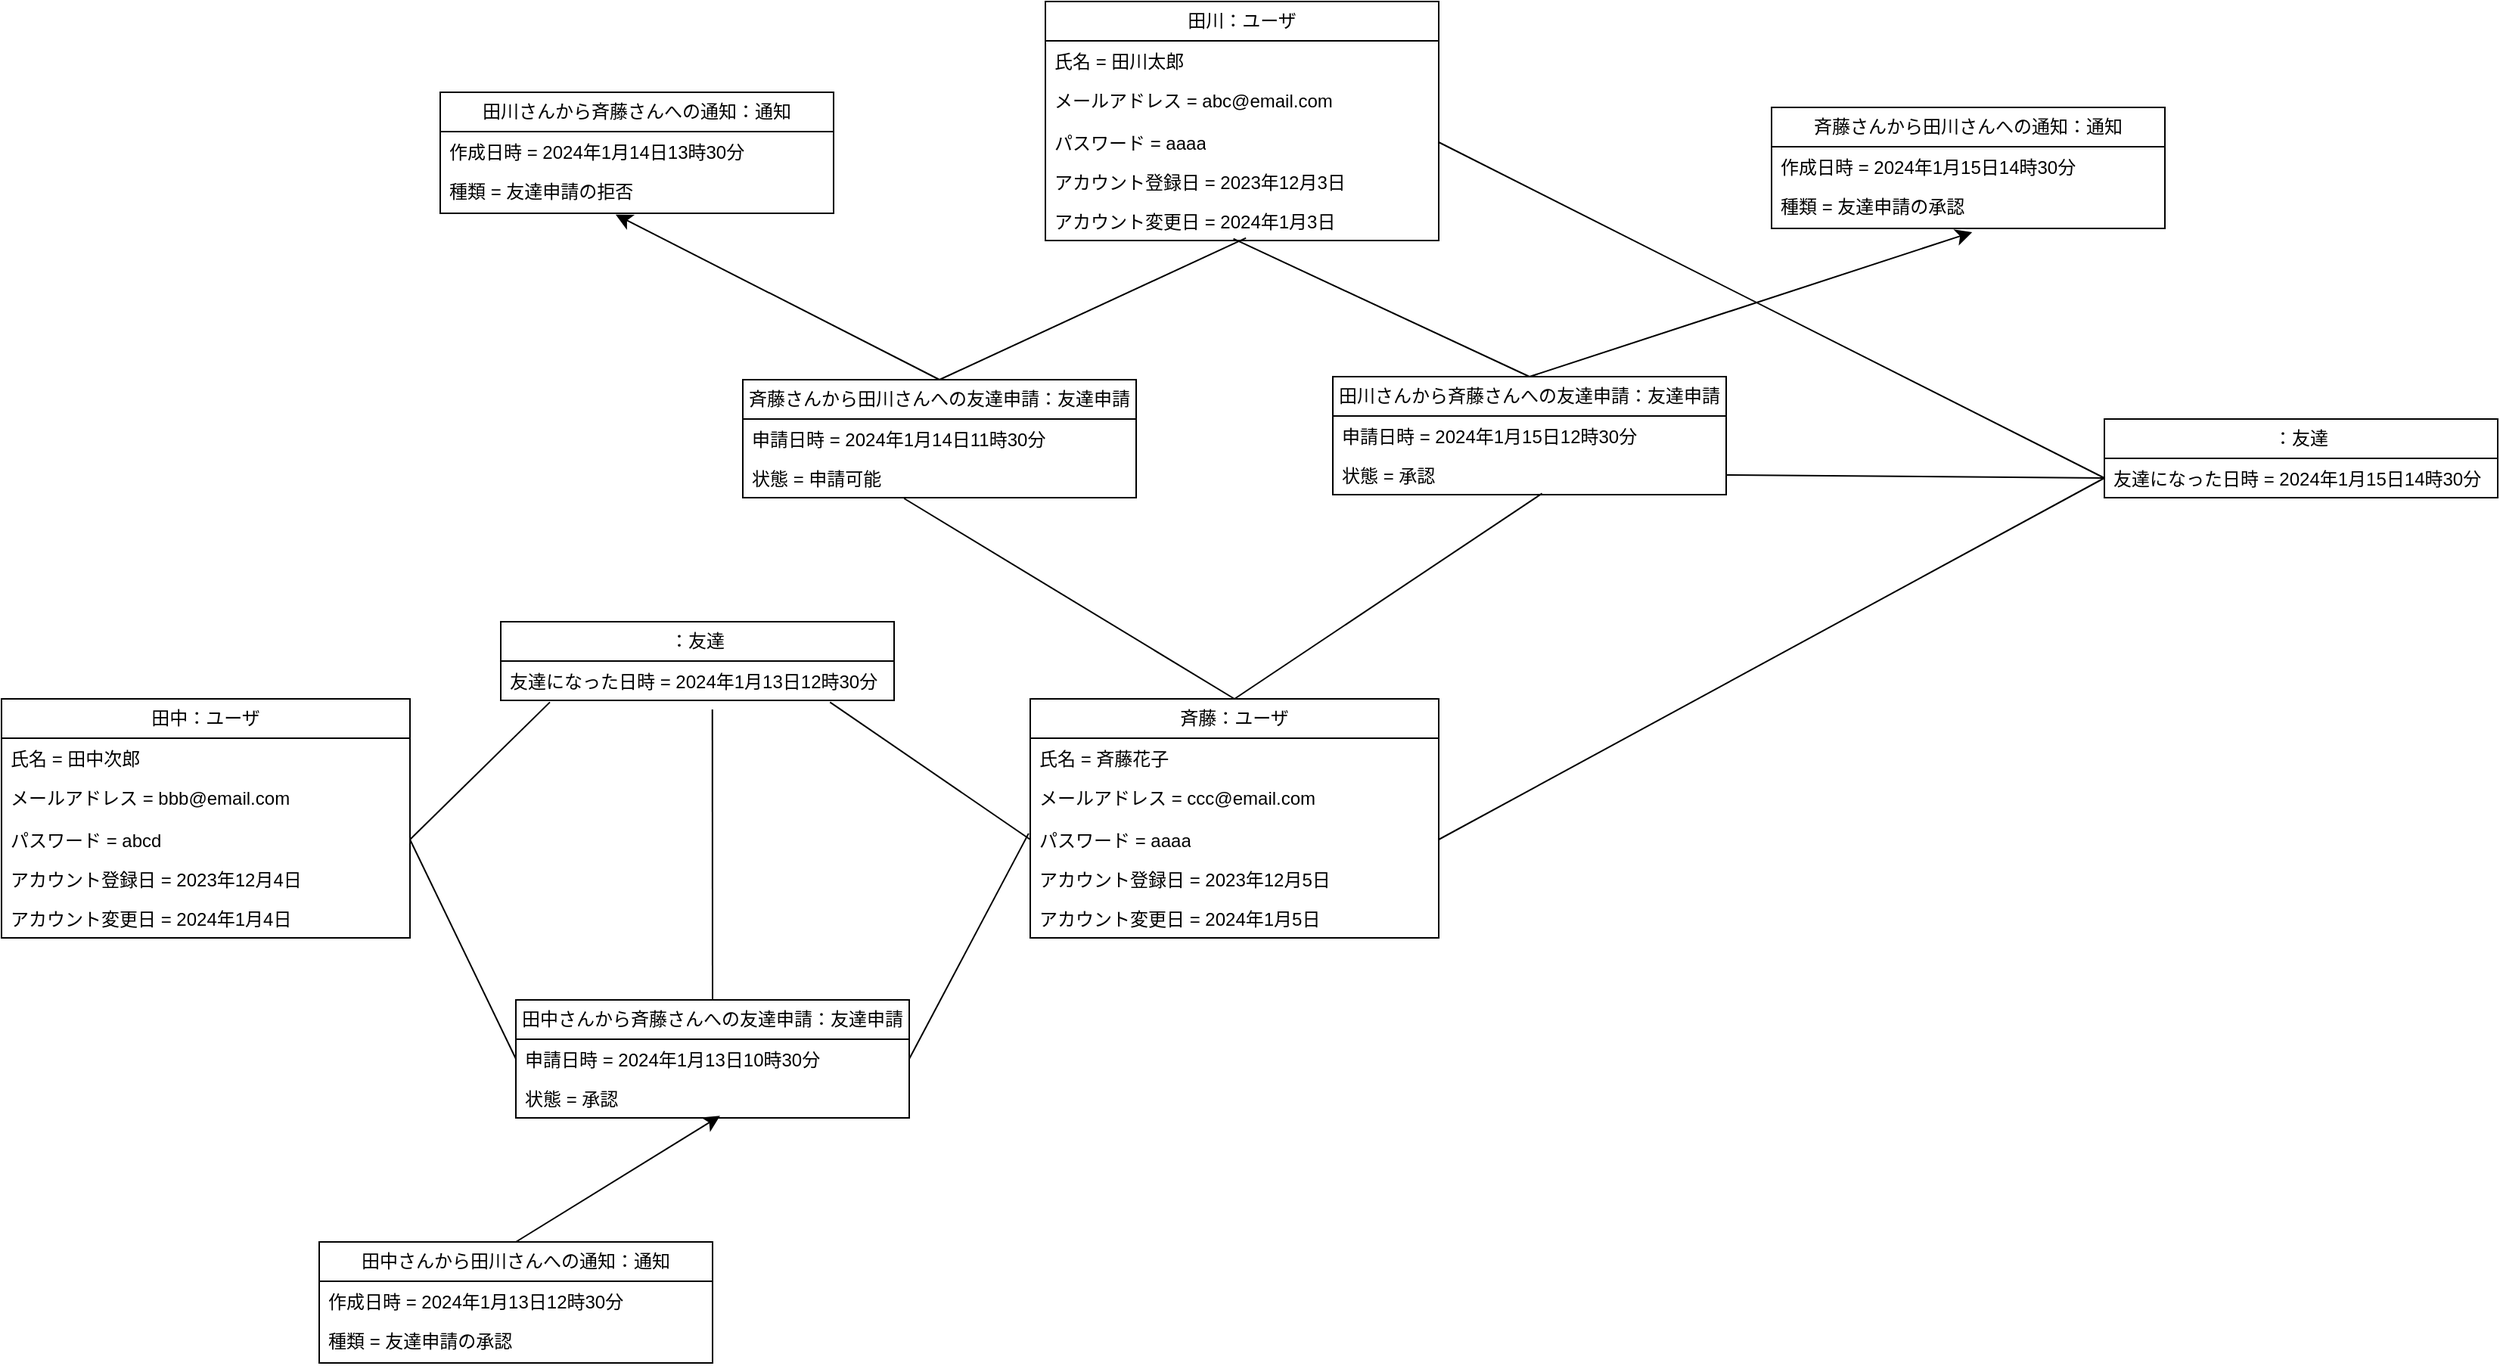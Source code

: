 <mxfile version="22.1.20" type="device">
  <diagram name="ページ1" id="yKGSKwx2iApxRbMb-iql">
    <mxGraphModel dx="1888" dy="1459" grid="1" gridSize="10" guides="1" tooltips="1" connect="1" arrows="1" fold="1" page="0" pageScale="1" pageWidth="827" pageHeight="1169" math="0" shadow="0">
      <root>
        <mxCell id="0" />
        <mxCell id="1" parent="0" />
        <mxCell id="5jU9OnGaMAhgYZFJMl4r-13" style="edgeStyle=none;curved=1;rounded=0;orthogonalLoop=1;jettySize=auto;html=1;exitX=0.5;exitY=0;exitDx=0;exitDy=0;entryX=0.538;entryY=1.231;entryDx=0;entryDy=0;fontSize=12;startSize=8;endSize=8;entryPerimeter=0;endArrow=none;endFill=0;" parent="1" source="u8juwu7gdZ8zy1GhN_T0-1" target="5jU9OnGaMAhgYZFJMl4r-25" edge="1">
          <mxGeometry relative="1" as="geometry">
            <mxPoint x="380" y="-170" as="targetPoint" />
          </mxGeometry>
        </mxCell>
        <mxCell id="u8juwu7gdZ8zy1GhN_T0-1" value="田中さんから斉藤さんへの友達申請：友達申請" style="swimlane;fontStyle=0;childLayout=stackLayout;horizontal=1;startSize=26;fillColor=none;horizontalStack=0;resizeParent=1;resizeParentMax=0;resizeLast=0;collapsible=1;marginBottom=0;whiteSpace=wrap;html=1;" parent="1" vertex="1">
          <mxGeometry x="250" y="-40" width="260" height="78" as="geometry" />
        </mxCell>
        <mxCell id="u8juwu7gdZ8zy1GhN_T0-2" value="申請日時 =&amp;nbsp;2024年1月13日10時30分" style="text;strokeColor=none;fillColor=none;align=left;verticalAlign=top;spacingLeft=4;spacingRight=4;overflow=hidden;rotatable=0;points=[[0,0.5],[1,0.5]];portConstraint=eastwest;whiteSpace=wrap;html=1;" parent="u8juwu7gdZ8zy1GhN_T0-1" vertex="1">
          <mxGeometry y="26" width="260" height="26" as="geometry" />
        </mxCell>
        <mxCell id="u8juwu7gdZ8zy1GhN_T0-3" value="状態 = 承認" style="text;strokeColor=none;fillColor=none;align=left;verticalAlign=top;spacingLeft=4;spacingRight=4;overflow=hidden;rotatable=0;points=[[0,0.5],[1,0.5]];portConstraint=eastwest;whiteSpace=wrap;html=1;" parent="u8juwu7gdZ8zy1GhN_T0-1" vertex="1">
          <mxGeometry y="52" width="260" height="26" as="geometry" />
        </mxCell>
        <mxCell id="u8juwu7gdZ8zy1GhN_T0-6" value="田中：ユーザ" style="swimlane;fontStyle=0;childLayout=stackLayout;horizontal=1;startSize=26;fillColor=none;horizontalStack=0;resizeParent=1;resizeParentMax=0;resizeLast=0;collapsible=1;marginBottom=0;whiteSpace=wrap;html=1;" parent="1" vertex="1">
          <mxGeometry x="-90" y="-239" width="270" height="158" as="geometry" />
        </mxCell>
        <mxCell id="u8juwu7gdZ8zy1GhN_T0-7" value="氏名 = 田中次郎" style="text;strokeColor=none;fillColor=none;align=left;verticalAlign=top;spacingLeft=4;spacingRight=4;overflow=hidden;rotatable=0;points=[[0,0.5],[1,0.5]];portConstraint=eastwest;whiteSpace=wrap;html=1;" parent="u8juwu7gdZ8zy1GhN_T0-6" vertex="1">
          <mxGeometry y="26" width="270" height="26" as="geometry" />
        </mxCell>
        <mxCell id="u8juwu7gdZ8zy1GhN_T0-8" value="メールアドレス = bbb@email.com" style="text;strokeColor=none;fillColor=none;align=left;verticalAlign=top;spacingLeft=4;spacingRight=4;overflow=hidden;rotatable=0;points=[[0,0.5],[1,0.5]];portConstraint=eastwest;whiteSpace=wrap;html=1;" parent="u8juwu7gdZ8zy1GhN_T0-6" vertex="1">
          <mxGeometry y="52" width="270" height="28" as="geometry" />
        </mxCell>
        <mxCell id="u8juwu7gdZ8zy1GhN_T0-9" value="パスワード = abcd" style="text;strokeColor=none;fillColor=none;align=left;verticalAlign=top;spacingLeft=4;spacingRight=4;overflow=hidden;rotatable=0;points=[[0,0.5],[1,0.5]];portConstraint=eastwest;whiteSpace=wrap;html=1;" parent="u8juwu7gdZ8zy1GhN_T0-6" vertex="1">
          <mxGeometry y="80" width="270" height="26" as="geometry" />
        </mxCell>
        <mxCell id="u8juwu7gdZ8zy1GhN_T0-10" value="アカウント登録日 = 2023年12月4日" style="text;strokeColor=none;fillColor=none;align=left;verticalAlign=top;spacingLeft=4;spacingRight=4;overflow=hidden;rotatable=0;points=[[0,0.5],[1,0.5]];portConstraint=eastwest;whiteSpace=wrap;html=1;" parent="u8juwu7gdZ8zy1GhN_T0-6" vertex="1">
          <mxGeometry y="106" width="270" height="26" as="geometry" />
        </mxCell>
        <mxCell id="u8juwu7gdZ8zy1GhN_T0-11" value="アカウント変更日 = 2024年1月4日" style="text;strokeColor=none;fillColor=none;align=left;verticalAlign=top;spacingLeft=4;spacingRight=4;overflow=hidden;rotatable=0;points=[[0,0.5],[1,0.5]];portConstraint=eastwest;whiteSpace=wrap;html=1;" parent="u8juwu7gdZ8zy1GhN_T0-6" vertex="1">
          <mxGeometry y="132" width="270" height="26" as="geometry" />
        </mxCell>
        <mxCell id="u8juwu7gdZ8zy1GhN_T0-12" value="斉藤：ユーザ" style="swimlane;fontStyle=0;childLayout=stackLayout;horizontal=1;startSize=26;fillColor=none;horizontalStack=0;resizeParent=1;resizeParentMax=0;resizeLast=0;collapsible=1;marginBottom=0;whiteSpace=wrap;html=1;" parent="1" vertex="1">
          <mxGeometry x="590" y="-239" width="270" height="158" as="geometry" />
        </mxCell>
        <mxCell id="u8juwu7gdZ8zy1GhN_T0-13" value="氏名 = 斉藤花子" style="text;strokeColor=none;fillColor=none;align=left;verticalAlign=top;spacingLeft=4;spacingRight=4;overflow=hidden;rotatable=0;points=[[0,0.5],[1,0.5]];portConstraint=eastwest;whiteSpace=wrap;html=1;" parent="u8juwu7gdZ8zy1GhN_T0-12" vertex="1">
          <mxGeometry y="26" width="270" height="26" as="geometry" />
        </mxCell>
        <mxCell id="u8juwu7gdZ8zy1GhN_T0-14" value="メールアドレス = ccc@email.com" style="text;strokeColor=none;fillColor=none;align=left;verticalAlign=top;spacingLeft=4;spacingRight=4;overflow=hidden;rotatable=0;points=[[0,0.5],[1,0.5]];portConstraint=eastwest;whiteSpace=wrap;html=1;" parent="u8juwu7gdZ8zy1GhN_T0-12" vertex="1">
          <mxGeometry y="52" width="270" height="28" as="geometry" />
        </mxCell>
        <mxCell id="u8juwu7gdZ8zy1GhN_T0-15" value="パスワード = aaaa" style="text;strokeColor=none;fillColor=none;align=left;verticalAlign=top;spacingLeft=4;spacingRight=4;overflow=hidden;rotatable=0;points=[[0,0.5],[1,0.5]];portConstraint=eastwest;whiteSpace=wrap;html=1;" parent="u8juwu7gdZ8zy1GhN_T0-12" vertex="1">
          <mxGeometry y="80" width="270" height="26" as="geometry" />
        </mxCell>
        <mxCell id="u8juwu7gdZ8zy1GhN_T0-16" value="アカウント登録日 = 2023年12月5日" style="text;strokeColor=none;fillColor=none;align=left;verticalAlign=top;spacingLeft=4;spacingRight=4;overflow=hidden;rotatable=0;points=[[0,0.5],[1,0.5]];portConstraint=eastwest;whiteSpace=wrap;html=1;" parent="u8juwu7gdZ8zy1GhN_T0-12" vertex="1">
          <mxGeometry y="106" width="270" height="26" as="geometry" />
        </mxCell>
        <mxCell id="u8juwu7gdZ8zy1GhN_T0-17" value="アカウント変更日 = 2024年1月5日" style="text;strokeColor=none;fillColor=none;align=left;verticalAlign=top;spacingLeft=4;spacingRight=4;overflow=hidden;rotatable=0;points=[[0,0.5],[1,0.5]];portConstraint=eastwest;whiteSpace=wrap;html=1;" parent="u8juwu7gdZ8zy1GhN_T0-12" vertex="1">
          <mxGeometry y="132" width="270" height="26" as="geometry" />
        </mxCell>
        <mxCell id="u8juwu7gdZ8zy1GhN_T0-18" style="edgeStyle=none;curved=1;rounded=0;orthogonalLoop=1;jettySize=auto;html=1;exitX=1;exitY=0.5;exitDx=0;exitDy=0;entryX=0;entryY=0.5;entryDx=0;entryDy=0;fontSize=12;startSize=8;endSize=8;endArrow=none;endFill=0;" parent="1" source="u8juwu7gdZ8zy1GhN_T0-9" target="u8juwu7gdZ8zy1GhN_T0-2" edge="1">
          <mxGeometry relative="1" as="geometry" />
        </mxCell>
        <mxCell id="u8juwu7gdZ8zy1GhN_T0-19" style="edgeStyle=none;curved=1;rounded=0;orthogonalLoop=1;jettySize=auto;html=1;exitX=1;exitY=0.5;exitDx=0;exitDy=0;entryX=-0.004;entryY=0.344;entryDx=0;entryDy=0;entryPerimeter=0;fontSize=12;startSize=8;endSize=8;endArrow=none;endFill=0;" parent="1" source="u8juwu7gdZ8zy1GhN_T0-2" target="u8juwu7gdZ8zy1GhN_T0-15" edge="1">
          <mxGeometry relative="1" as="geometry" />
        </mxCell>
        <mxCell id="t8nr99b3wxwpr4dsEBpK-1" value="田川：ユーザ" style="swimlane;fontStyle=0;childLayout=stackLayout;horizontal=1;startSize=26;fillColor=none;horizontalStack=0;resizeParent=1;resizeParentMax=0;resizeLast=0;collapsible=1;marginBottom=0;whiteSpace=wrap;html=1;" parent="1" vertex="1">
          <mxGeometry x="600" y="-700" width="260" height="158" as="geometry" />
        </mxCell>
        <mxCell id="t8nr99b3wxwpr4dsEBpK-2" value="氏名 = 田川太郎" style="text;strokeColor=none;fillColor=none;align=left;verticalAlign=top;spacingLeft=4;spacingRight=4;overflow=hidden;rotatable=0;points=[[0,0.5],[1,0.5]];portConstraint=eastwest;whiteSpace=wrap;html=1;" parent="t8nr99b3wxwpr4dsEBpK-1" vertex="1">
          <mxGeometry y="26" width="260" height="26" as="geometry" />
        </mxCell>
        <mxCell id="t8nr99b3wxwpr4dsEBpK-3" value="メールアドレス = abc@email.com" style="text;strokeColor=none;fillColor=none;align=left;verticalAlign=top;spacingLeft=4;spacingRight=4;overflow=hidden;rotatable=0;points=[[0,0.5],[1,0.5]];portConstraint=eastwest;whiteSpace=wrap;html=1;" parent="t8nr99b3wxwpr4dsEBpK-1" vertex="1">
          <mxGeometry y="52" width="260" height="28" as="geometry" />
        </mxCell>
        <mxCell id="t8nr99b3wxwpr4dsEBpK-4" value="パスワード = aaaa" style="text;strokeColor=none;fillColor=none;align=left;verticalAlign=top;spacingLeft=4;spacingRight=4;overflow=hidden;rotatable=0;points=[[0,0.5],[1,0.5]];portConstraint=eastwest;whiteSpace=wrap;html=1;" parent="t8nr99b3wxwpr4dsEBpK-1" vertex="1">
          <mxGeometry y="80" width="260" height="26" as="geometry" />
        </mxCell>
        <mxCell id="t8nr99b3wxwpr4dsEBpK-5" value="アカウント登録日 = 2023年12月3日" style="text;strokeColor=none;fillColor=none;align=left;verticalAlign=top;spacingLeft=4;spacingRight=4;overflow=hidden;rotatable=0;points=[[0,0.5],[1,0.5]];portConstraint=eastwest;whiteSpace=wrap;html=1;" parent="t8nr99b3wxwpr4dsEBpK-1" vertex="1">
          <mxGeometry y="106" width="260" height="26" as="geometry" />
        </mxCell>
        <mxCell id="t8nr99b3wxwpr4dsEBpK-6" value="アカウント変更日 = 2024年1月3日" style="text;strokeColor=none;fillColor=none;align=left;verticalAlign=top;spacingLeft=4;spacingRight=4;overflow=hidden;rotatable=0;points=[[0,0.5],[1,0.5]];portConstraint=eastwest;whiteSpace=wrap;html=1;" parent="t8nr99b3wxwpr4dsEBpK-1" vertex="1">
          <mxGeometry y="132" width="260" height="26" as="geometry" />
        </mxCell>
        <mxCell id="t8nr99b3wxwpr4dsEBpK-7" value="田川さんから斉藤さんへの友達申請：友達申請" style="swimlane;fontStyle=0;childLayout=stackLayout;horizontal=1;startSize=26;fillColor=none;horizontalStack=0;resizeParent=1;resizeParentMax=0;resizeLast=0;collapsible=1;marginBottom=0;whiteSpace=wrap;html=1;" parent="1" vertex="1">
          <mxGeometry x="790" y="-452" width="260" height="78" as="geometry" />
        </mxCell>
        <mxCell id="t8nr99b3wxwpr4dsEBpK-8" value="申請日時 =&amp;nbsp;2024年1月15日12時30分" style="text;strokeColor=none;fillColor=none;align=left;verticalAlign=top;spacingLeft=4;spacingRight=4;overflow=hidden;rotatable=0;points=[[0,0.5],[1,0.5]];portConstraint=eastwest;whiteSpace=wrap;html=1;" parent="t8nr99b3wxwpr4dsEBpK-7" vertex="1">
          <mxGeometry y="26" width="260" height="26" as="geometry" />
        </mxCell>
        <mxCell id="t8nr99b3wxwpr4dsEBpK-9" value="状態 = 承認" style="text;strokeColor=none;fillColor=none;align=left;verticalAlign=top;spacingLeft=4;spacingRight=4;overflow=hidden;rotatable=0;points=[[0,0.5],[1,0.5]];portConstraint=eastwest;whiteSpace=wrap;html=1;" parent="t8nr99b3wxwpr4dsEBpK-7" vertex="1">
          <mxGeometry y="52" width="260" height="26" as="geometry" />
        </mxCell>
        <mxCell id="t8nr99b3wxwpr4dsEBpK-12" value="斉藤さんから田川さんへの友達申請：友達申請" style="swimlane;fontStyle=0;childLayout=stackLayout;horizontal=1;startSize=26;fillColor=none;horizontalStack=0;resizeParent=1;resizeParentMax=0;resizeLast=0;collapsible=1;marginBottom=0;whiteSpace=wrap;html=1;" parent="1" vertex="1">
          <mxGeometry x="400" y="-450" width="260" height="78" as="geometry" />
        </mxCell>
        <mxCell id="t8nr99b3wxwpr4dsEBpK-13" value="申請日時 =&amp;nbsp;2024年1月14日11時30分" style="text;strokeColor=none;fillColor=none;align=left;verticalAlign=top;spacingLeft=4;spacingRight=4;overflow=hidden;rotatable=0;points=[[0,0.5],[1,0.5]];portConstraint=eastwest;whiteSpace=wrap;html=1;" parent="t8nr99b3wxwpr4dsEBpK-12" vertex="1">
          <mxGeometry y="26" width="260" height="26" as="geometry" />
        </mxCell>
        <mxCell id="t8nr99b3wxwpr4dsEBpK-14" value="状態 = 申請可能" style="text;strokeColor=none;fillColor=none;align=left;verticalAlign=top;spacingLeft=4;spacingRight=4;overflow=hidden;rotatable=0;points=[[0,0.5],[1,0.5]];portConstraint=eastwest;whiteSpace=wrap;html=1;" parent="t8nr99b3wxwpr4dsEBpK-12" vertex="1">
          <mxGeometry y="52" width="260" height="26" as="geometry" />
        </mxCell>
        <mxCell id="t8nr99b3wxwpr4dsEBpK-17" style="edgeStyle=none;curved=1;rounded=0;orthogonalLoop=1;jettySize=auto;html=1;exitX=0.5;exitY=0;exitDx=0;exitDy=0;entryX=0.41;entryY=1.019;entryDx=0;entryDy=0;entryPerimeter=0;fontSize=12;startSize=8;endSize=8;endArrow=none;endFill=0;" parent="1" source="u8juwu7gdZ8zy1GhN_T0-12" target="t8nr99b3wxwpr4dsEBpK-14" edge="1">
          <mxGeometry relative="1" as="geometry">
            <mxPoint x="513.62" y="-346.572" as="targetPoint" />
          </mxGeometry>
        </mxCell>
        <mxCell id="t8nr99b3wxwpr4dsEBpK-18" style="edgeStyle=none;curved=1;rounded=0;orthogonalLoop=1;jettySize=auto;html=1;exitX=0.5;exitY=0;exitDx=0;exitDy=0;entryX=0.532;entryY=0.968;entryDx=0;entryDy=0;entryPerimeter=0;fontSize=12;startSize=8;endSize=8;endArrow=none;endFill=0;" parent="1" source="u8juwu7gdZ8zy1GhN_T0-12" target="t8nr99b3wxwpr4dsEBpK-9" edge="1">
          <mxGeometry relative="1" as="geometry">
            <mxPoint x="930.14" y="-348.286" as="targetPoint" />
          </mxGeometry>
        </mxCell>
        <mxCell id="t8nr99b3wxwpr4dsEBpK-19" style="edgeStyle=none;curved=1;rounded=0;orthogonalLoop=1;jettySize=auto;html=1;exitX=0.5;exitY=0;exitDx=0;exitDy=0;fontSize=12;startSize=8;endSize=8;endArrow=none;endFill=0;entryX=0.478;entryY=0.955;entryDx=0;entryDy=0;entryPerimeter=0;" parent="1" source="t8nr99b3wxwpr4dsEBpK-7" target="t8nr99b3wxwpr4dsEBpK-6" edge="1">
          <mxGeometry relative="1" as="geometry">
            <mxPoint x="730" y="-540" as="targetPoint" />
          </mxGeometry>
        </mxCell>
        <mxCell id="t8nr99b3wxwpr4dsEBpK-20" style="edgeStyle=none;curved=1;rounded=0;orthogonalLoop=1;jettySize=auto;html=1;exitX=0.5;exitY=0;exitDx=0;exitDy=0;entryX=0.51;entryY=0.936;entryDx=0;entryDy=0;entryPerimeter=0;fontSize=12;startSize=8;endSize=8;endArrow=none;endFill=0;" parent="1" source="t8nr99b3wxwpr4dsEBpK-12" target="t8nr99b3wxwpr4dsEBpK-6" edge="1">
          <mxGeometry relative="1" as="geometry" />
        </mxCell>
        <mxCell id="5jU9OnGaMAhgYZFJMl4r-5" style="edgeStyle=none;curved=1;rounded=0;orthogonalLoop=1;jettySize=auto;html=1;exitX=1;exitY=0.5;exitDx=0;exitDy=0;entryX=0;entryY=0.5;entryDx=0;entryDy=0;fontSize=12;startSize=8;endSize=8;endArrow=none;endFill=0;" parent="1" source="t8nr99b3wxwpr4dsEBpK-4" target="5jU9OnGaMAhgYZFJMl4r-21" edge="1">
          <mxGeometry relative="1" as="geometry">
            <mxPoint x="1290" y="-411" as="targetPoint" />
          </mxGeometry>
        </mxCell>
        <mxCell id="5jU9OnGaMAhgYZFJMl4r-6" style="edgeStyle=none;curved=1;rounded=0;orthogonalLoop=1;jettySize=auto;html=1;exitX=1;exitY=0.5;exitDx=0;exitDy=0;fontSize=12;startSize=8;endSize=8;entryX=0;entryY=0.5;entryDx=0;entryDy=0;endArrow=none;endFill=0;" parent="1" source="u8juwu7gdZ8zy1GhN_T0-15" target="5jU9OnGaMAhgYZFJMl4r-21" edge="1">
          <mxGeometry relative="1" as="geometry">
            <mxPoint x="1283.33" y="-405.34" as="targetPoint" />
          </mxGeometry>
        </mxCell>
        <mxCell id="5jU9OnGaMAhgYZFJMl4r-8" style="edgeStyle=none;curved=1;rounded=0;orthogonalLoop=1;jettySize=auto;html=1;exitX=1;exitY=0.5;exitDx=0;exitDy=0;entryX=0;entryY=0.5;entryDx=0;entryDy=0;fontSize=12;startSize=8;endSize=8;endArrow=none;endFill=0;" parent="1" source="t8nr99b3wxwpr4dsEBpK-9" target="5jU9OnGaMAhgYZFJMl4r-21" edge="1">
          <mxGeometry relative="1" as="geometry">
            <mxPoint x="1290" y="-411" as="targetPoint" />
          </mxGeometry>
        </mxCell>
        <mxCell id="5jU9OnGaMAhgYZFJMl4r-15" style="edgeStyle=none;curved=1;rounded=0;orthogonalLoop=1;jettySize=auto;html=1;exitX=1;exitY=0.5;exitDx=0;exitDy=0;entryX=0.125;entryY=1.045;entryDx=0;entryDy=0;entryPerimeter=0;fontSize=12;startSize=8;endSize=8;endArrow=none;endFill=0;" parent="1" source="u8juwu7gdZ8zy1GhN_T0-9" target="5jU9OnGaMAhgYZFJMl4r-25" edge="1">
          <mxGeometry relative="1" as="geometry">
            <mxPoint x="243.32" y="-170.66" as="targetPoint" />
          </mxGeometry>
        </mxCell>
        <mxCell id="5jU9OnGaMAhgYZFJMl4r-16" style="edgeStyle=none;curved=1;rounded=0;orthogonalLoop=1;jettySize=auto;html=1;exitX=0;exitY=0.5;exitDx=0;exitDy=0;fontSize=12;startSize=8;endSize=8;entryX=0.837;entryY=1.045;entryDx=0;entryDy=0;entryPerimeter=0;endArrow=none;endFill=0;" parent="1" source="u8juwu7gdZ8zy1GhN_T0-15" target="5jU9OnGaMAhgYZFJMl4r-25" edge="1">
          <mxGeometry relative="1" as="geometry">
            <mxPoint x="460.769" y="-170" as="targetPoint" />
          </mxGeometry>
        </mxCell>
        <mxCell id="5jU9OnGaMAhgYZFJMl4r-17" value="：友達" style="swimlane;fontStyle=0;childLayout=stackLayout;horizontal=1;startSize=26;fillColor=none;horizontalStack=0;resizeParent=1;resizeParentMax=0;resizeLast=0;collapsible=1;marginBottom=0;whiteSpace=wrap;html=1;" parent="1" vertex="1">
          <mxGeometry x="1300" y="-424" width="260" height="52" as="geometry" />
        </mxCell>
        <mxCell id="5jU9OnGaMAhgYZFJMl4r-21" value="友達になった日時 =&amp;nbsp;2024年1月15日14時30分" style="text;strokeColor=none;fillColor=none;align=left;verticalAlign=top;spacingLeft=4;spacingRight=4;overflow=hidden;rotatable=0;points=[[0,0.5],[1,0.5]];portConstraint=eastwest;whiteSpace=wrap;html=1;" parent="5jU9OnGaMAhgYZFJMl4r-17" vertex="1">
          <mxGeometry y="26" width="260" height="26" as="geometry" />
        </mxCell>
        <mxCell id="5jU9OnGaMAhgYZFJMl4r-22" value="：友達" style="swimlane;fontStyle=0;childLayout=stackLayout;horizontal=1;startSize=26;fillColor=none;horizontalStack=0;resizeParent=1;resizeParentMax=0;resizeLast=0;collapsible=1;marginBottom=0;whiteSpace=wrap;html=1;" parent="1" vertex="1">
          <mxGeometry x="240" y="-290" width="260" height="52" as="geometry" />
        </mxCell>
        <mxCell id="5jU9OnGaMAhgYZFJMl4r-25" value="友達になった日時 =&amp;nbsp;2024年1月13日12時30分" style="text;strokeColor=none;fillColor=none;align=left;verticalAlign=top;spacingLeft=4;spacingRight=4;overflow=hidden;rotatable=0;points=[[0,0.5],[1,0.5]];portConstraint=eastwest;whiteSpace=wrap;html=1;" parent="5jU9OnGaMAhgYZFJMl4r-22" vertex="1">
          <mxGeometry y="26" width="260" height="26" as="geometry" />
        </mxCell>
        <mxCell id="U3_ybfSCVV_3cQvE5vRp-1" value="田中さんから田川さんへの通知：通知" style="swimlane;fontStyle=0;childLayout=stackLayout;horizontal=1;startSize=26;fillColor=none;horizontalStack=0;resizeParent=1;resizeParentMax=0;resizeLast=0;collapsible=1;marginBottom=0;whiteSpace=wrap;html=1;" vertex="1" parent="1">
          <mxGeometry x="120" y="120" width="260" height="80" as="geometry" />
        </mxCell>
        <mxCell id="U3_ybfSCVV_3cQvE5vRp-2" value="作成日時 =&amp;nbsp;2024年1月13日12時30分" style="text;strokeColor=none;fillColor=none;align=left;verticalAlign=top;spacingLeft=4;spacingRight=4;overflow=hidden;rotatable=0;points=[[0,0.5],[1,0.5]];portConstraint=eastwest;whiteSpace=wrap;html=1;" vertex="1" parent="U3_ybfSCVV_3cQvE5vRp-1">
          <mxGeometry y="26" width="260" height="26" as="geometry" />
        </mxCell>
        <mxCell id="U3_ybfSCVV_3cQvE5vRp-3" value="種類 = 友達申請の承認" style="text;strokeColor=none;fillColor=none;align=left;verticalAlign=top;spacingLeft=4;spacingRight=4;overflow=hidden;rotatable=0;points=[[0,0.5],[1,0.5]];portConstraint=eastwest;whiteSpace=wrap;html=1;" vertex="1" parent="U3_ybfSCVV_3cQvE5vRp-1">
          <mxGeometry y="52" width="260" height="28" as="geometry" />
        </mxCell>
        <mxCell id="U3_ybfSCVV_3cQvE5vRp-4" style="edgeStyle=none;curved=1;rounded=0;orthogonalLoop=1;jettySize=auto;html=1;exitX=0.5;exitY=0;exitDx=0;exitDy=0;entryX=0.519;entryY=0.949;entryDx=0;entryDy=0;entryPerimeter=0;fontSize=12;startSize=8;endSize=8;" edge="1" parent="1" source="U3_ybfSCVV_3cQvE5vRp-1" target="u8juwu7gdZ8zy1GhN_T0-3">
          <mxGeometry relative="1" as="geometry" />
        </mxCell>
        <mxCell id="U3_ybfSCVV_3cQvE5vRp-5" value="田川さんから斉藤さんへの通知：通知" style="swimlane;fontStyle=0;childLayout=stackLayout;horizontal=1;startSize=26;fillColor=none;horizontalStack=0;resizeParent=1;resizeParentMax=0;resizeLast=0;collapsible=1;marginBottom=0;whiteSpace=wrap;html=1;" vertex="1" parent="1">
          <mxGeometry x="200" y="-640" width="260" height="80" as="geometry" />
        </mxCell>
        <mxCell id="U3_ybfSCVV_3cQvE5vRp-6" value="作成日時 =&amp;nbsp;2024年1月14日13時30分" style="text;strokeColor=none;fillColor=none;align=left;verticalAlign=top;spacingLeft=4;spacingRight=4;overflow=hidden;rotatable=0;points=[[0,0.5],[1,0.5]];portConstraint=eastwest;whiteSpace=wrap;html=1;" vertex="1" parent="U3_ybfSCVV_3cQvE5vRp-5">
          <mxGeometry y="26" width="260" height="26" as="geometry" />
        </mxCell>
        <mxCell id="U3_ybfSCVV_3cQvE5vRp-7" value="種類 = 友達申請の拒否" style="text;strokeColor=none;fillColor=none;align=left;verticalAlign=top;spacingLeft=4;spacingRight=4;overflow=hidden;rotatable=0;points=[[0,0.5],[1,0.5]];portConstraint=eastwest;whiteSpace=wrap;html=1;" vertex="1" parent="U3_ybfSCVV_3cQvE5vRp-5">
          <mxGeometry y="52" width="260" height="28" as="geometry" />
        </mxCell>
        <mxCell id="U3_ybfSCVV_3cQvE5vRp-8" style="edgeStyle=none;curved=1;rounded=0;orthogonalLoop=1;jettySize=auto;html=1;exitX=0.5;exitY=0;exitDx=0;exitDy=0;entryX=0.446;entryY=1.03;entryDx=0;entryDy=0;entryPerimeter=0;fontSize=12;startSize=8;endSize=8;" edge="1" parent="1" source="t8nr99b3wxwpr4dsEBpK-12" target="U3_ybfSCVV_3cQvE5vRp-7">
          <mxGeometry relative="1" as="geometry" />
        </mxCell>
        <mxCell id="U3_ybfSCVV_3cQvE5vRp-9" value="斉藤さんから田川さんへの通知：通知" style="swimlane;fontStyle=0;childLayout=stackLayout;horizontal=1;startSize=26;fillColor=none;horizontalStack=0;resizeParent=1;resizeParentMax=0;resizeLast=0;collapsible=1;marginBottom=0;whiteSpace=wrap;html=1;" vertex="1" parent="1">
          <mxGeometry x="1080" y="-630" width="260" height="80" as="geometry" />
        </mxCell>
        <mxCell id="U3_ybfSCVV_3cQvE5vRp-10" value="作成日時 =&amp;nbsp;2024年1月15日14時30分" style="text;strokeColor=none;fillColor=none;align=left;verticalAlign=top;spacingLeft=4;spacingRight=4;overflow=hidden;rotatable=0;points=[[0,0.5],[1,0.5]];portConstraint=eastwest;whiteSpace=wrap;html=1;" vertex="1" parent="U3_ybfSCVV_3cQvE5vRp-9">
          <mxGeometry y="26" width="260" height="26" as="geometry" />
        </mxCell>
        <mxCell id="U3_ybfSCVV_3cQvE5vRp-11" value="種類 = 友達申請の承認" style="text;strokeColor=none;fillColor=none;align=left;verticalAlign=top;spacingLeft=4;spacingRight=4;overflow=hidden;rotatable=0;points=[[0,0.5],[1,0.5]];portConstraint=eastwest;whiteSpace=wrap;html=1;" vertex="1" parent="U3_ybfSCVV_3cQvE5vRp-9">
          <mxGeometry y="52" width="260" height="28" as="geometry" />
        </mxCell>
        <mxCell id="U3_ybfSCVV_3cQvE5vRp-12" style="edgeStyle=none;curved=1;rounded=0;orthogonalLoop=1;jettySize=auto;html=1;exitX=0.5;exitY=0;exitDx=0;exitDy=0;entryX=0.51;entryY=1.089;entryDx=0;entryDy=0;entryPerimeter=0;fontSize=12;startSize=8;endSize=8;" edge="1" parent="1" source="t8nr99b3wxwpr4dsEBpK-7" target="U3_ybfSCVV_3cQvE5vRp-11">
          <mxGeometry relative="1" as="geometry" />
        </mxCell>
      </root>
    </mxGraphModel>
  </diagram>
</mxfile>
